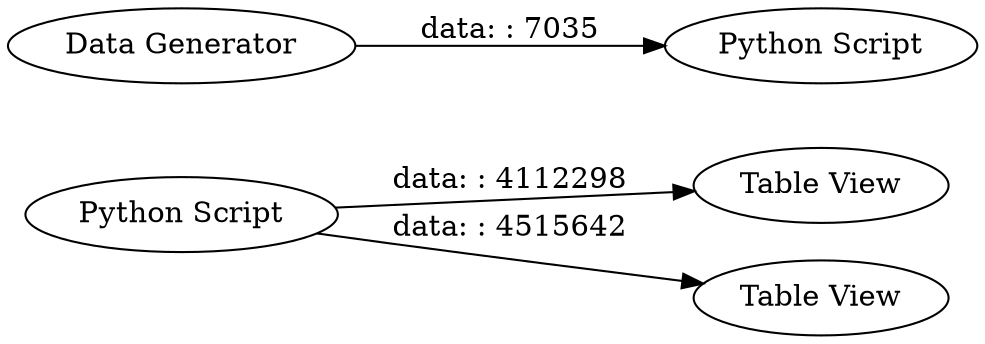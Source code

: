digraph {
	"-8675134718928399893_5" [label="Table View"]
	"-8675134718928399893_10" [label="Python Script"]
	"-8675134718928399893_1" [label="Data Generator"]
	"-8675134718928399893_12" [label="Python Script"]
	"-8675134718928399893_6" [label="Table View"]
	"-8675134718928399893_1" -> "-8675134718928399893_12" [label="data: : 7035"]
	"-8675134718928399893_10" -> "-8675134718928399893_6" [label="data: : 4515642"]
	"-8675134718928399893_10" -> "-8675134718928399893_5" [label="data: : 4112298"]
	rankdir=LR
}
